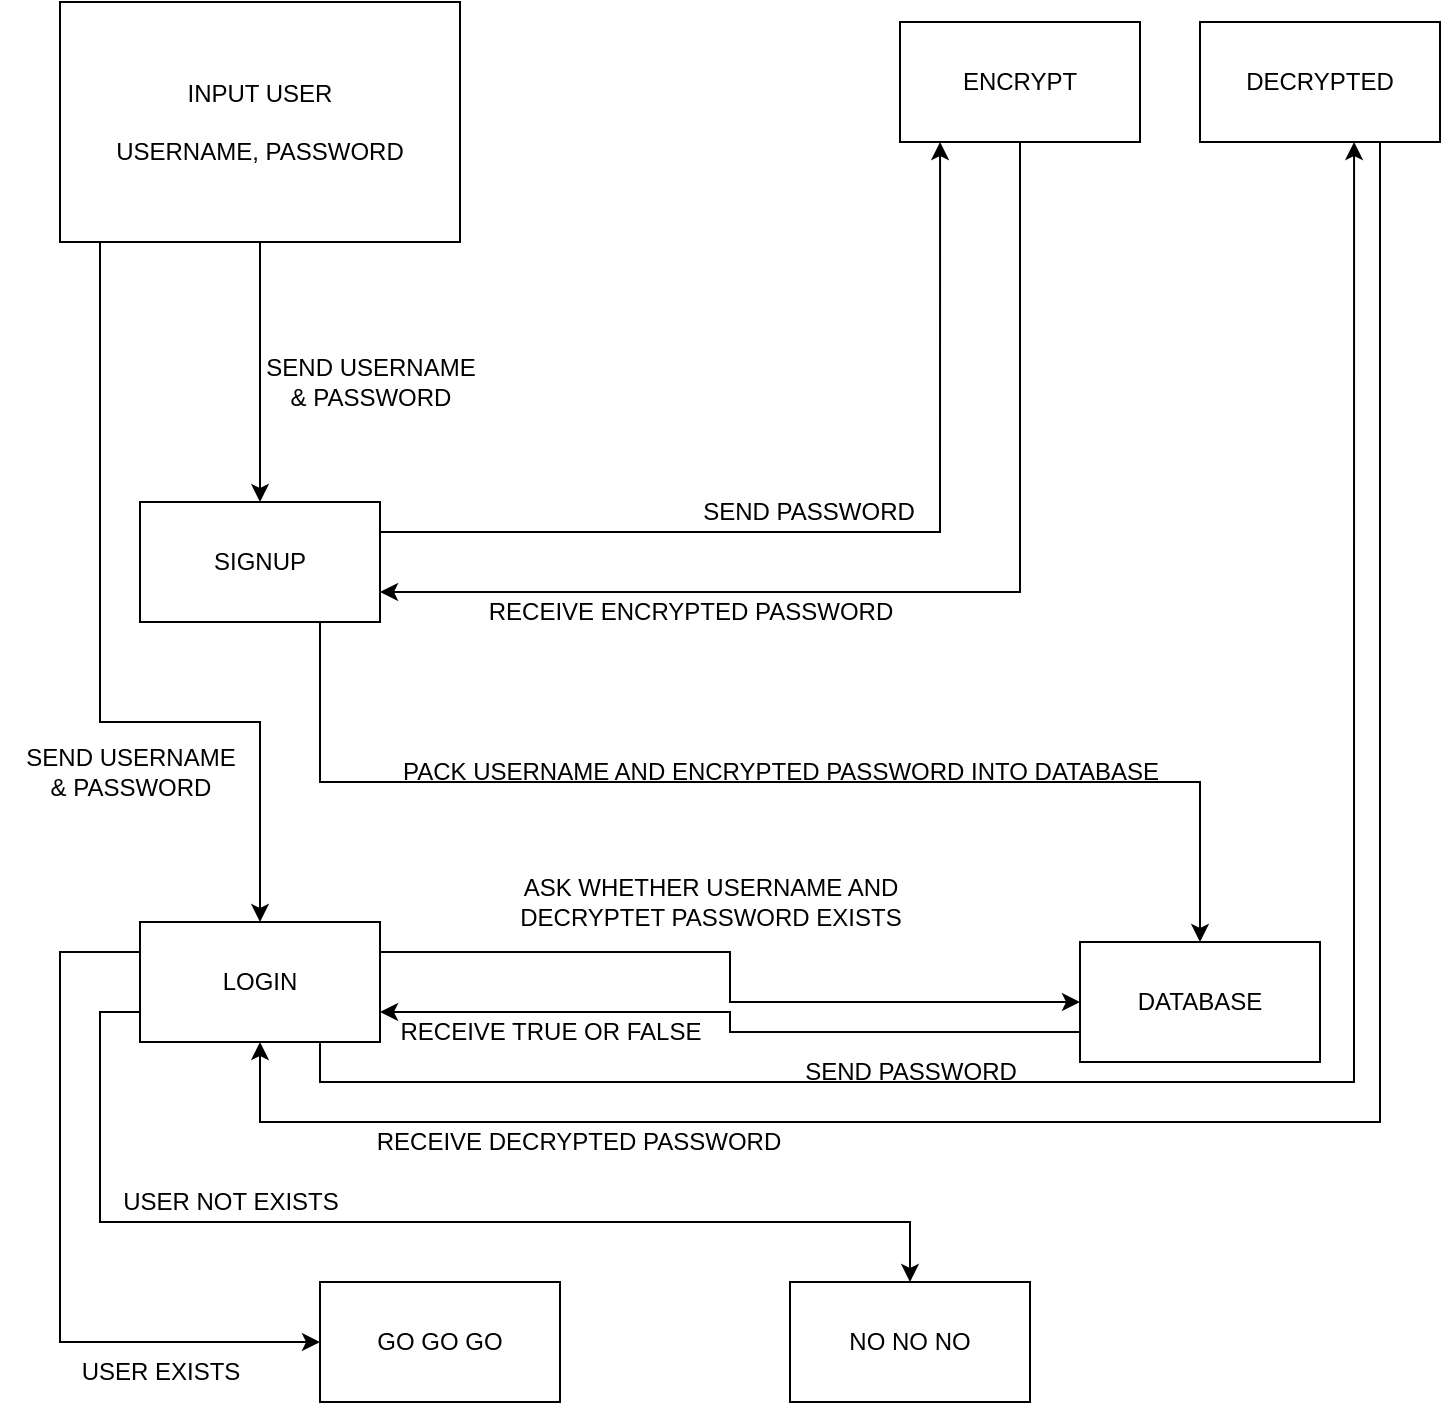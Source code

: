 <mxfile version="26.0.7">
  <diagram name="Seite-1" id="NAe6CwZM30K8DAq0jv_T">
    <mxGraphModel dx="1110" dy="738" grid="1" gridSize="10" guides="1" tooltips="1" connect="1" arrows="1" fold="1" page="1" pageScale="1" pageWidth="827" pageHeight="1169" math="0" shadow="0">
      <root>
        <mxCell id="0" />
        <mxCell id="1" parent="0" />
        <mxCell id="65ZI9_TYP8qIOSdvAGXZ-31" style="edgeStyle=orthogonalEdgeStyle;rounded=0;orthogonalLoop=1;jettySize=auto;html=1;exitX=0.5;exitY=1;exitDx=0;exitDy=0;entryX=0.5;entryY=0;entryDx=0;entryDy=0;" edge="1" parent="1" source="65ZI9_TYP8qIOSdvAGXZ-1" target="65ZI9_TYP8qIOSdvAGXZ-30">
          <mxGeometry relative="1" as="geometry" />
        </mxCell>
        <mxCell id="65ZI9_TYP8qIOSdvAGXZ-45" style="edgeStyle=orthogonalEdgeStyle;rounded=0;orthogonalLoop=1;jettySize=auto;html=1;exitX=0.25;exitY=1;exitDx=0;exitDy=0;" edge="1" parent="1" source="65ZI9_TYP8qIOSdvAGXZ-1" target="65ZI9_TYP8qIOSdvAGXZ-44">
          <mxGeometry relative="1" as="geometry">
            <Array as="points">
              <mxPoint x="60" y="150" />
              <mxPoint x="60" y="390" />
              <mxPoint x="140" y="390" />
            </Array>
          </mxGeometry>
        </mxCell>
        <mxCell id="65ZI9_TYP8qIOSdvAGXZ-1" value="INPUT USER&lt;br&gt;&lt;br&gt;USERNAME, PASSWORD" style="rounded=0;whiteSpace=wrap;html=1;" vertex="1" parent="1">
          <mxGeometry x="40" y="30" width="200" height="120" as="geometry" />
        </mxCell>
        <mxCell id="65ZI9_TYP8qIOSdvAGXZ-51" style="edgeStyle=orthogonalEdgeStyle;rounded=0;orthogonalLoop=1;jettySize=auto;html=1;exitX=0.75;exitY=1;exitDx=0;exitDy=0;entryX=0.5;entryY=1;entryDx=0;entryDy=0;" edge="1" parent="1" source="65ZI9_TYP8qIOSdvAGXZ-29" target="65ZI9_TYP8qIOSdvAGXZ-44">
          <mxGeometry relative="1" as="geometry">
            <Array as="points">
              <mxPoint x="700" y="590" />
              <mxPoint x="140" y="590" />
            </Array>
          </mxGeometry>
        </mxCell>
        <mxCell id="65ZI9_TYP8qIOSdvAGXZ-29" value="DECRYPTED" style="whiteSpace=wrap;html=1;" vertex="1" parent="1">
          <mxGeometry x="610" y="40" width="120" height="60" as="geometry" />
        </mxCell>
        <mxCell id="65ZI9_TYP8qIOSdvAGXZ-42" style="edgeStyle=orthogonalEdgeStyle;rounded=0;orthogonalLoop=1;jettySize=auto;html=1;exitX=0.75;exitY=1;exitDx=0;exitDy=0;entryX=0.5;entryY=0;entryDx=0;entryDy=0;" edge="1" parent="1" source="65ZI9_TYP8qIOSdvAGXZ-30" target="65ZI9_TYP8qIOSdvAGXZ-36">
          <mxGeometry relative="1" as="geometry" />
        </mxCell>
        <mxCell id="65ZI9_TYP8qIOSdvAGXZ-30" value="SIGNUP" style="rounded=0;whiteSpace=wrap;html=1;" vertex="1" parent="1">
          <mxGeometry x="80" y="280" width="120" height="60" as="geometry" />
        </mxCell>
        <mxCell id="65ZI9_TYP8qIOSdvAGXZ-34" value="SEND USERNAME&lt;br&gt;&amp;amp; PASSWORD" style="text;html=1;align=center;verticalAlign=middle;resizable=0;points=[];autosize=1;strokeColor=none;fillColor=none;" vertex="1" parent="1">
          <mxGeometry x="130" y="200" width="130" height="40" as="geometry" />
        </mxCell>
        <mxCell id="65ZI9_TYP8qIOSdvAGXZ-39" style="edgeStyle=orthogonalEdgeStyle;rounded=0;orthogonalLoop=1;jettySize=auto;html=1;exitX=0.5;exitY=1;exitDx=0;exitDy=0;entryX=1;entryY=0.75;entryDx=0;entryDy=0;" edge="1" parent="1" source="65ZI9_TYP8qIOSdvAGXZ-35" target="65ZI9_TYP8qIOSdvAGXZ-30">
          <mxGeometry relative="1" as="geometry" />
        </mxCell>
        <mxCell id="65ZI9_TYP8qIOSdvAGXZ-35" value="ENCRYPT" style="rounded=0;whiteSpace=wrap;html=1;" vertex="1" parent="1">
          <mxGeometry x="460" y="40" width="120" height="60" as="geometry" />
        </mxCell>
        <mxCell id="65ZI9_TYP8qIOSdvAGXZ-53" style="edgeStyle=orthogonalEdgeStyle;rounded=0;orthogonalLoop=1;jettySize=auto;html=1;exitX=0;exitY=0.75;exitDx=0;exitDy=0;entryX=1;entryY=0.75;entryDx=0;entryDy=0;" edge="1" parent="1" source="65ZI9_TYP8qIOSdvAGXZ-36" target="65ZI9_TYP8qIOSdvAGXZ-44">
          <mxGeometry relative="1" as="geometry" />
        </mxCell>
        <mxCell id="65ZI9_TYP8qIOSdvAGXZ-36" value="DATABASE" style="rounded=0;whiteSpace=wrap;html=1;" vertex="1" parent="1">
          <mxGeometry x="550" y="500" width="120" height="60" as="geometry" />
        </mxCell>
        <mxCell id="65ZI9_TYP8qIOSdvAGXZ-37" style="edgeStyle=orthogonalEdgeStyle;rounded=0;orthogonalLoop=1;jettySize=auto;html=1;exitX=1;exitY=0.25;exitDx=0;exitDy=0;entryX=0.167;entryY=1;entryDx=0;entryDy=0;entryPerimeter=0;" edge="1" parent="1" source="65ZI9_TYP8qIOSdvAGXZ-30" target="65ZI9_TYP8qIOSdvAGXZ-35">
          <mxGeometry relative="1" as="geometry" />
        </mxCell>
        <mxCell id="65ZI9_TYP8qIOSdvAGXZ-40" value="SEND PASSWORD" style="text;html=1;align=center;verticalAlign=middle;resizable=0;points=[];autosize=1;strokeColor=none;fillColor=none;" vertex="1" parent="1">
          <mxGeometry x="349" y="270" width="130" height="30" as="geometry" />
        </mxCell>
        <mxCell id="65ZI9_TYP8qIOSdvAGXZ-41" value="RECEIVE ENCRYPTED PASSWORD" style="text;html=1;align=center;verticalAlign=middle;resizable=0;points=[];autosize=1;strokeColor=none;fillColor=none;" vertex="1" parent="1">
          <mxGeometry x="240" y="320" width="230" height="30" as="geometry" />
        </mxCell>
        <mxCell id="65ZI9_TYP8qIOSdvAGXZ-43" value="PACK USERNAME AND ENCRYPTED PASSWORD INTO DATABASE" style="text;html=1;align=center;verticalAlign=middle;resizable=0;points=[];autosize=1;strokeColor=none;fillColor=none;" vertex="1" parent="1">
          <mxGeometry x="200" y="400" width="400" height="30" as="geometry" />
        </mxCell>
        <mxCell id="65ZI9_TYP8qIOSdvAGXZ-47" style="edgeStyle=orthogonalEdgeStyle;rounded=0;orthogonalLoop=1;jettySize=auto;html=1;exitX=1;exitY=0.25;exitDx=0;exitDy=0;entryX=0;entryY=0.5;entryDx=0;entryDy=0;" edge="1" parent="1" source="65ZI9_TYP8qIOSdvAGXZ-44" target="65ZI9_TYP8qIOSdvAGXZ-36">
          <mxGeometry relative="1" as="geometry" />
        </mxCell>
        <mxCell id="65ZI9_TYP8qIOSdvAGXZ-57" style="edgeStyle=orthogonalEdgeStyle;rounded=0;orthogonalLoop=1;jettySize=auto;html=1;exitX=0;exitY=0.75;exitDx=0;exitDy=0;" edge="1" parent="1" source="65ZI9_TYP8qIOSdvAGXZ-44" target="65ZI9_TYP8qIOSdvAGXZ-56">
          <mxGeometry relative="1" as="geometry">
            <Array as="points">
              <mxPoint x="60" y="535" />
              <mxPoint x="60" y="640" />
              <mxPoint x="465" y="640" />
            </Array>
          </mxGeometry>
        </mxCell>
        <mxCell id="65ZI9_TYP8qIOSdvAGXZ-58" style="edgeStyle=orthogonalEdgeStyle;rounded=0;orthogonalLoop=1;jettySize=auto;html=1;exitX=0;exitY=0.25;exitDx=0;exitDy=0;entryX=0;entryY=0.5;entryDx=0;entryDy=0;" edge="1" parent="1" source="65ZI9_TYP8qIOSdvAGXZ-44" target="65ZI9_TYP8qIOSdvAGXZ-55">
          <mxGeometry relative="1" as="geometry">
            <Array as="points">
              <mxPoint x="40" y="505" />
              <mxPoint x="40" y="700" />
            </Array>
          </mxGeometry>
        </mxCell>
        <mxCell id="65ZI9_TYP8qIOSdvAGXZ-44" value="LOGIN" style="rounded=0;whiteSpace=wrap;html=1;" vertex="1" parent="1">
          <mxGeometry x="80" y="490" width="120" height="60" as="geometry" />
        </mxCell>
        <mxCell id="65ZI9_TYP8qIOSdvAGXZ-46" value="SEND USERNAME&lt;br&gt;&amp;amp; PASSWORD" style="text;html=1;align=center;verticalAlign=middle;resizable=0;points=[];autosize=1;strokeColor=none;fillColor=none;" vertex="1" parent="1">
          <mxGeometry x="10" y="395" width="130" height="40" as="geometry" />
        </mxCell>
        <mxCell id="65ZI9_TYP8qIOSdvAGXZ-48" value="ASK WHETHER USERNAME AND &lt;br&gt;DECRYPTET PASSWORD EXISTS" style="text;html=1;align=center;verticalAlign=middle;resizable=0;points=[];autosize=1;strokeColor=none;fillColor=none;" vertex="1" parent="1">
          <mxGeometry x="260" y="460" width="210" height="40" as="geometry" />
        </mxCell>
        <mxCell id="65ZI9_TYP8qIOSdvAGXZ-50" value="SEND PASSWORD" style="text;html=1;align=center;verticalAlign=middle;resizable=0;points=[];autosize=1;strokeColor=none;fillColor=none;" vertex="1" parent="1">
          <mxGeometry x="400" y="550" width="130" height="30" as="geometry" />
        </mxCell>
        <mxCell id="65ZI9_TYP8qIOSdvAGXZ-52" value="RECEIVE DECRYPTED PASSWORD" style="text;html=1;align=center;verticalAlign=middle;resizable=0;points=[];autosize=1;strokeColor=none;fillColor=none;" vertex="1" parent="1">
          <mxGeometry x="184" y="585" width="230" height="30" as="geometry" />
        </mxCell>
        <mxCell id="65ZI9_TYP8qIOSdvAGXZ-54" value="RECEIVE TRUE OR FALSE" style="text;html=1;align=center;verticalAlign=middle;resizable=0;points=[];autosize=1;strokeColor=none;fillColor=none;" vertex="1" parent="1">
          <mxGeometry x="200" y="530" width="170" height="30" as="geometry" />
        </mxCell>
        <mxCell id="65ZI9_TYP8qIOSdvAGXZ-55" value="GO GO GO" style="rounded=0;whiteSpace=wrap;html=1;" vertex="1" parent="1">
          <mxGeometry x="170" y="670" width="120" height="60" as="geometry" />
        </mxCell>
        <mxCell id="65ZI9_TYP8qIOSdvAGXZ-56" value="NO NO NO" style="rounded=0;whiteSpace=wrap;html=1;" vertex="1" parent="1">
          <mxGeometry x="405" y="670" width="120" height="60" as="geometry" />
        </mxCell>
        <mxCell id="65ZI9_TYP8qIOSdvAGXZ-59" value="USER NOT EXISTS" style="text;html=1;align=center;verticalAlign=middle;resizable=0;points=[];autosize=1;strokeColor=none;fillColor=none;" vertex="1" parent="1">
          <mxGeometry x="60" y="615" width="130" height="30" as="geometry" />
        </mxCell>
        <mxCell id="65ZI9_TYP8qIOSdvAGXZ-60" value="USER EXISTS" style="text;html=1;align=center;verticalAlign=middle;resizable=0;points=[];autosize=1;strokeColor=none;fillColor=none;" vertex="1" parent="1">
          <mxGeometry x="40" y="700" width="100" height="30" as="geometry" />
        </mxCell>
        <mxCell id="65ZI9_TYP8qIOSdvAGXZ-61" style="edgeStyle=orthogonalEdgeStyle;rounded=0;orthogonalLoop=1;jettySize=auto;html=1;exitX=0.75;exitY=1;exitDx=0;exitDy=0;entryX=0.642;entryY=1;entryDx=0;entryDy=0;entryPerimeter=0;" edge="1" parent="1" source="65ZI9_TYP8qIOSdvAGXZ-44" target="65ZI9_TYP8qIOSdvAGXZ-29">
          <mxGeometry relative="1" as="geometry" />
        </mxCell>
      </root>
    </mxGraphModel>
  </diagram>
</mxfile>
